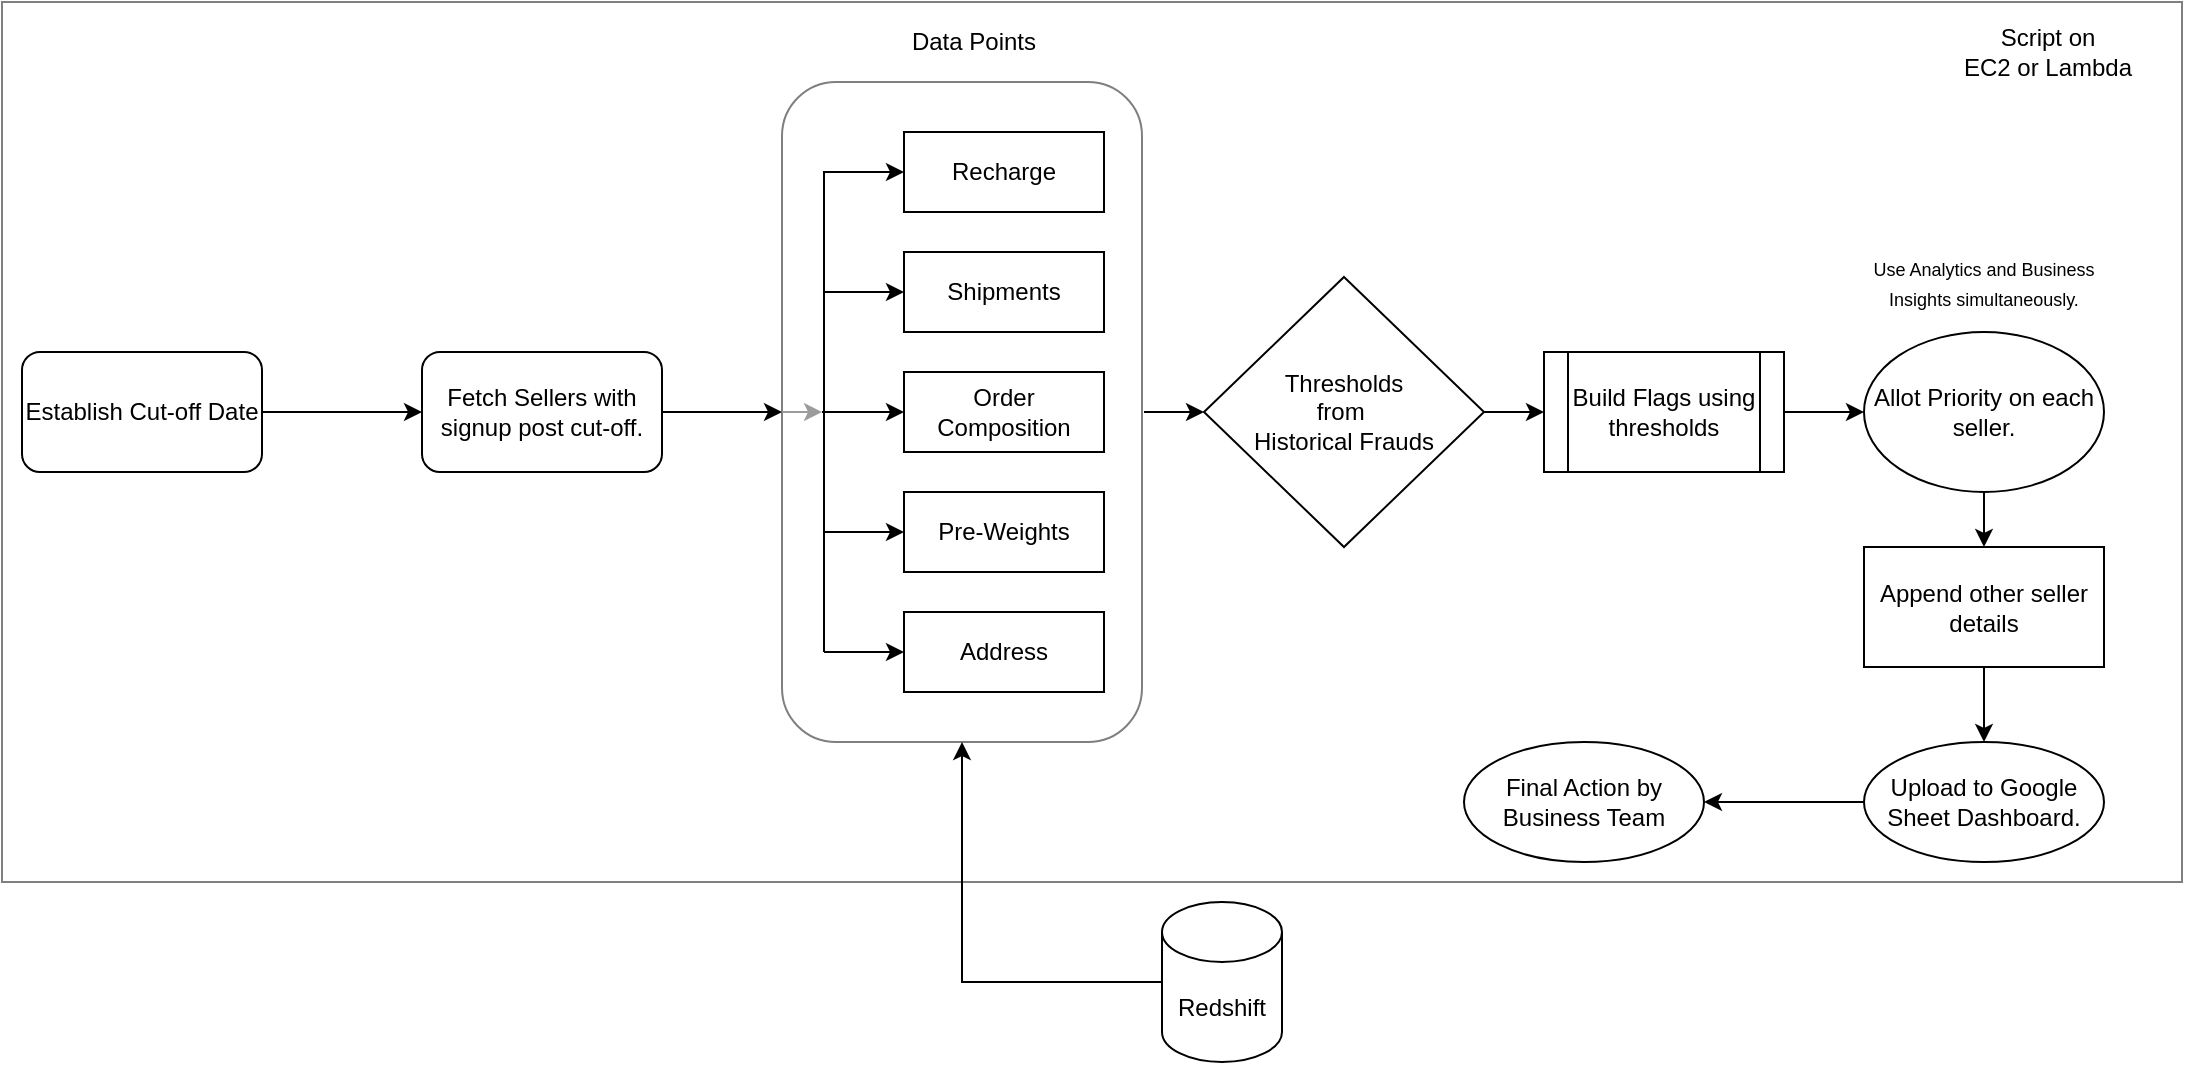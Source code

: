 <mxfile version="18.0.6" type="github">
  <diagram id="8cZIyfEbO-nk-H5uPiOq" name="Page-1">
    <mxGraphModel dx="2022" dy="1220" grid="1" gridSize="10" guides="1" tooltips="1" connect="1" arrows="1" fold="1" page="1" pageScale="1" pageWidth="1169" pageHeight="827" math="0" shadow="0">
      <root>
        <mxCell id="0" />
        <mxCell id="1" parent="0" />
        <mxCell id="7BoCNROPN6OZJxEyDvg5-37" value="" style="rounded=0;whiteSpace=wrap;html=1;opacity=50;" vertex="1" parent="1">
          <mxGeometry x="30" y="10" width="1090" height="440" as="geometry" />
        </mxCell>
        <mxCell id="7BoCNROPN6OZJxEyDvg5-29" value="" style="rounded=1;whiteSpace=wrap;html=1;opacity=50;" vertex="1" parent="1">
          <mxGeometry x="420" y="50" width="180" height="330" as="geometry" />
        </mxCell>
        <mxCell id="7BoCNROPN6OZJxEyDvg5-3" value="" style="edgeStyle=orthogonalEdgeStyle;rounded=0;orthogonalLoop=1;jettySize=auto;html=1;" edge="1" parent="1" source="7BoCNROPN6OZJxEyDvg5-1" target="7BoCNROPN6OZJxEyDvg5-2">
          <mxGeometry relative="1" as="geometry" />
        </mxCell>
        <mxCell id="7BoCNROPN6OZJxEyDvg5-1" value="Establish Cut-off Date" style="rounded=1;whiteSpace=wrap;html=1;" vertex="1" parent="1">
          <mxGeometry x="40" y="185" width="120" height="60" as="geometry" />
        </mxCell>
        <mxCell id="7BoCNROPN6OZJxEyDvg5-5" value="" style="edgeStyle=orthogonalEdgeStyle;rounded=0;orthogonalLoop=1;jettySize=auto;html=1;" edge="1" parent="1" source="7BoCNROPN6OZJxEyDvg5-2">
          <mxGeometry relative="1" as="geometry">
            <mxPoint x="420" y="215" as="targetPoint" />
          </mxGeometry>
        </mxCell>
        <mxCell id="7BoCNROPN6OZJxEyDvg5-2" value="Fetch Sellers with signup post cut-off." style="whiteSpace=wrap;html=1;rounded=1;" vertex="1" parent="1">
          <mxGeometry x="240" y="185" width="120" height="60" as="geometry" />
        </mxCell>
        <mxCell id="7BoCNROPN6OZJxEyDvg5-31" value="" style="edgeStyle=orthogonalEdgeStyle;rounded=0;orthogonalLoop=1;jettySize=auto;html=1;" edge="1" parent="1" source="7BoCNROPN6OZJxEyDvg5-6" target="7BoCNROPN6OZJxEyDvg5-29">
          <mxGeometry relative="1" as="geometry" />
        </mxCell>
        <mxCell id="7BoCNROPN6OZJxEyDvg5-6" value="Redshift" style="shape=cylinder3;whiteSpace=wrap;html=1;boundedLbl=1;backgroundOutline=1;size=15;" vertex="1" parent="1">
          <mxGeometry x="610" y="460" width="60" height="80" as="geometry" />
        </mxCell>
        <mxCell id="7BoCNROPN6OZJxEyDvg5-7" value="" style="endArrow=classic;html=1;rounded=0;" edge="1" parent="1">
          <mxGeometry width="50" height="50" relative="1" as="geometry">
            <mxPoint x="441" y="215" as="sourcePoint" />
            <mxPoint x="481" y="95" as="targetPoint" />
            <Array as="points">
              <mxPoint x="441" y="95" />
            </Array>
          </mxGeometry>
        </mxCell>
        <mxCell id="7BoCNROPN6OZJxEyDvg5-8" value="Recharge" style="rounded=0;whiteSpace=wrap;html=1;" vertex="1" parent="1">
          <mxGeometry x="481" y="75" width="100" height="40" as="geometry" />
        </mxCell>
        <mxCell id="7BoCNROPN6OZJxEyDvg5-9" value="Shipments" style="rounded=0;whiteSpace=wrap;html=1;" vertex="1" parent="1">
          <mxGeometry x="481" y="135" width="100" height="40" as="geometry" />
        </mxCell>
        <mxCell id="7BoCNROPN6OZJxEyDvg5-10" value="" style="endArrow=classic;html=1;rounded=0;entryX=0;entryY=0.5;entryDx=0;entryDy=0;" edge="1" parent="1" target="7BoCNROPN6OZJxEyDvg5-9">
          <mxGeometry width="50" height="50" relative="1" as="geometry">
            <mxPoint x="441" y="155" as="sourcePoint" />
            <mxPoint x="361" y="185" as="targetPoint" />
          </mxGeometry>
        </mxCell>
        <mxCell id="7BoCNROPN6OZJxEyDvg5-11" value="Order Composition" style="rounded=0;whiteSpace=wrap;html=1;" vertex="1" parent="1">
          <mxGeometry x="481" y="195" width="100" height="40" as="geometry" />
        </mxCell>
        <mxCell id="7BoCNROPN6OZJxEyDvg5-12" value="Pre-Weights" style="rounded=0;whiteSpace=wrap;html=1;" vertex="1" parent="1">
          <mxGeometry x="481" y="255" width="100" height="40" as="geometry" />
        </mxCell>
        <mxCell id="7BoCNROPN6OZJxEyDvg5-13" value="" style="endArrow=classic;html=1;rounded=0;entryX=0;entryY=0.5;entryDx=0;entryDy=0;" edge="1" parent="1" target="7BoCNROPN6OZJxEyDvg5-12">
          <mxGeometry width="50" height="50" relative="1" as="geometry">
            <mxPoint x="441" y="275" as="sourcePoint" />
            <mxPoint x="361" y="305" as="targetPoint" />
          </mxGeometry>
        </mxCell>
        <mxCell id="7BoCNROPN6OZJxEyDvg5-14" value="Address" style="rounded=0;whiteSpace=wrap;html=1;" vertex="1" parent="1">
          <mxGeometry x="481" y="315" width="100" height="40" as="geometry" />
        </mxCell>
        <mxCell id="7BoCNROPN6OZJxEyDvg5-15" value="" style="endArrow=classic;html=1;rounded=0;entryX=0;entryY=0.5;entryDx=0;entryDy=0;" edge="1" parent="1" target="7BoCNROPN6OZJxEyDvg5-14">
          <mxGeometry width="50" height="50" relative="1" as="geometry">
            <mxPoint x="441" y="335" as="sourcePoint" />
            <mxPoint x="361" y="365" as="targetPoint" />
          </mxGeometry>
        </mxCell>
        <mxCell id="7BoCNROPN6OZJxEyDvg5-16" value="" style="endArrow=none;html=1;rounded=0;" edge="1" parent="1">
          <mxGeometry width="50" height="50" relative="1" as="geometry">
            <mxPoint x="441" y="335" as="sourcePoint" />
            <mxPoint x="441" y="215" as="targetPoint" />
          </mxGeometry>
        </mxCell>
        <mxCell id="7BoCNROPN6OZJxEyDvg5-18" value="Data Points" style="text;html=1;strokeColor=none;fillColor=none;align=center;verticalAlign=middle;whiteSpace=wrap;rounded=0;opacity=20;" vertex="1" parent="1">
          <mxGeometry x="476" y="15" width="80" height="30" as="geometry" />
        </mxCell>
        <mxCell id="7BoCNROPN6OZJxEyDvg5-19" value="Thresholds&lt;br&gt;from&amp;nbsp;&lt;br&gt;Historical Frauds" style="rhombus;whiteSpace=wrap;html=1;" vertex="1" parent="1">
          <mxGeometry x="631" y="147.5" width="140" height="135" as="geometry" />
        </mxCell>
        <mxCell id="7BoCNROPN6OZJxEyDvg5-20" value="" style="endArrow=classic;html=1;rounded=0;exitX=1;exitY=0.5;exitDx=0;exitDy=0;entryX=0;entryY=0.5;entryDx=0;entryDy=0;" edge="1" parent="1" target="7BoCNROPN6OZJxEyDvg5-19">
          <mxGeometry width="50" height="50" relative="1" as="geometry">
            <mxPoint x="601" y="215" as="sourcePoint" />
            <mxPoint x="481" y="155" as="targetPoint" />
          </mxGeometry>
        </mxCell>
        <mxCell id="7BoCNROPN6OZJxEyDvg5-21" value="Build Flags using&lt;br&gt;thresholds" style="shape=process;whiteSpace=wrap;html=1;backgroundOutline=1;" vertex="1" parent="1">
          <mxGeometry x="801" y="185" width="120" height="60" as="geometry" />
        </mxCell>
        <mxCell id="7BoCNROPN6OZJxEyDvg5-22" value="" style="endArrow=classic;html=1;rounded=0;exitX=1;exitY=0.5;exitDx=0;exitDy=0;" edge="1" parent="1" source="7BoCNROPN6OZJxEyDvg5-19" target="7BoCNROPN6OZJxEyDvg5-21">
          <mxGeometry width="50" height="50" relative="1" as="geometry">
            <mxPoint x="621" y="195" as="sourcePoint" />
            <mxPoint x="671" y="145" as="targetPoint" />
          </mxGeometry>
        </mxCell>
        <mxCell id="7BoCNROPN6OZJxEyDvg5-33" value="" style="edgeStyle=orthogonalEdgeStyle;rounded=0;orthogonalLoop=1;jettySize=auto;html=1;strokeColor=#000000;" edge="1" parent="1" source="7BoCNROPN6OZJxEyDvg5-23" target="7BoCNROPN6OZJxEyDvg5-32">
          <mxGeometry relative="1" as="geometry" />
        </mxCell>
        <mxCell id="7BoCNROPN6OZJxEyDvg5-23" value="Allot Priority on each seller." style="ellipse;whiteSpace=wrap;html=1;" vertex="1" parent="1">
          <mxGeometry x="961" y="175" width="120" height="80" as="geometry" />
        </mxCell>
        <mxCell id="7BoCNROPN6OZJxEyDvg5-24" value="" style="endArrow=classic;html=1;rounded=0;exitX=1;exitY=0.5;exitDx=0;exitDy=0;" edge="1" parent="1" source="7BoCNROPN6OZJxEyDvg5-21" target="7BoCNROPN6OZJxEyDvg5-23">
          <mxGeometry width="50" height="50" relative="1" as="geometry">
            <mxPoint x="701" y="135" as="sourcePoint" />
            <mxPoint x="751" y="85" as="targetPoint" />
          </mxGeometry>
        </mxCell>
        <mxCell id="7BoCNROPN6OZJxEyDvg5-25" value="&lt;font style=&quot;font-size: 9px;&quot;&gt;Use Analytics and Business Insights simultaneously.&lt;/font&gt;" style="text;html=1;strokeColor=none;fillColor=none;align=center;verticalAlign=middle;whiteSpace=wrap;rounded=0;" vertex="1" parent="1">
          <mxGeometry x="951" y="135" width="140" height="30" as="geometry" />
        </mxCell>
        <mxCell id="7BoCNROPN6OZJxEyDvg5-28" value="" style="endArrow=classic;html=1;rounded=0;" edge="1" parent="1" target="7BoCNROPN6OZJxEyDvg5-11">
          <mxGeometry width="50" height="50" relative="1" as="geometry">
            <mxPoint x="440" y="215" as="sourcePoint" />
            <mxPoint x="570" y="180" as="targetPoint" />
          </mxGeometry>
        </mxCell>
        <mxCell id="7BoCNROPN6OZJxEyDvg5-30" value="" style="endArrow=classic;html=1;rounded=0;exitX=0;exitY=0.5;exitDx=0;exitDy=0;strokeColor=#9C9C9C;" edge="1" parent="1" source="7BoCNROPN6OZJxEyDvg5-29">
          <mxGeometry width="50" height="50" relative="1" as="geometry">
            <mxPoint x="520" y="230" as="sourcePoint" />
            <mxPoint x="440" y="215" as="targetPoint" />
          </mxGeometry>
        </mxCell>
        <mxCell id="7BoCNROPN6OZJxEyDvg5-35" value="" style="edgeStyle=orthogonalEdgeStyle;rounded=0;orthogonalLoop=1;jettySize=auto;html=1;strokeColor=#000000;" edge="1" parent="1" source="7BoCNROPN6OZJxEyDvg5-32" target="7BoCNROPN6OZJxEyDvg5-34">
          <mxGeometry relative="1" as="geometry" />
        </mxCell>
        <mxCell id="7BoCNROPN6OZJxEyDvg5-32" value="Append other seller details" style="whiteSpace=wrap;html=1;" vertex="1" parent="1">
          <mxGeometry x="961" y="282.5" width="120" height="60" as="geometry" />
        </mxCell>
        <mxCell id="7BoCNROPN6OZJxEyDvg5-40" value="" style="edgeStyle=orthogonalEdgeStyle;rounded=0;orthogonalLoop=1;jettySize=auto;html=1;strokeColor=#000000;" edge="1" parent="1" source="7BoCNROPN6OZJxEyDvg5-34" target="7BoCNROPN6OZJxEyDvg5-39">
          <mxGeometry relative="1" as="geometry" />
        </mxCell>
        <mxCell id="7BoCNROPN6OZJxEyDvg5-34" value="Upload to Google Sheet Dashboard." style="ellipse;whiteSpace=wrap;html=1;" vertex="1" parent="1">
          <mxGeometry x="961" y="380" width="120" height="60" as="geometry" />
        </mxCell>
        <mxCell id="7BoCNROPN6OZJxEyDvg5-38" value="Script on &lt;br&gt;EC2 or Lambda" style="text;html=1;strokeColor=none;fillColor=none;align=center;verticalAlign=middle;whiteSpace=wrap;rounded=0;opacity=50;" vertex="1" parent="1">
          <mxGeometry x="1008" y="20" width="90" height="30" as="geometry" />
        </mxCell>
        <mxCell id="7BoCNROPN6OZJxEyDvg5-39" value="Final Action by Business Team" style="ellipse;whiteSpace=wrap;html=1;" vertex="1" parent="1">
          <mxGeometry x="761" y="380" width="120" height="60" as="geometry" />
        </mxCell>
      </root>
    </mxGraphModel>
  </diagram>
</mxfile>
